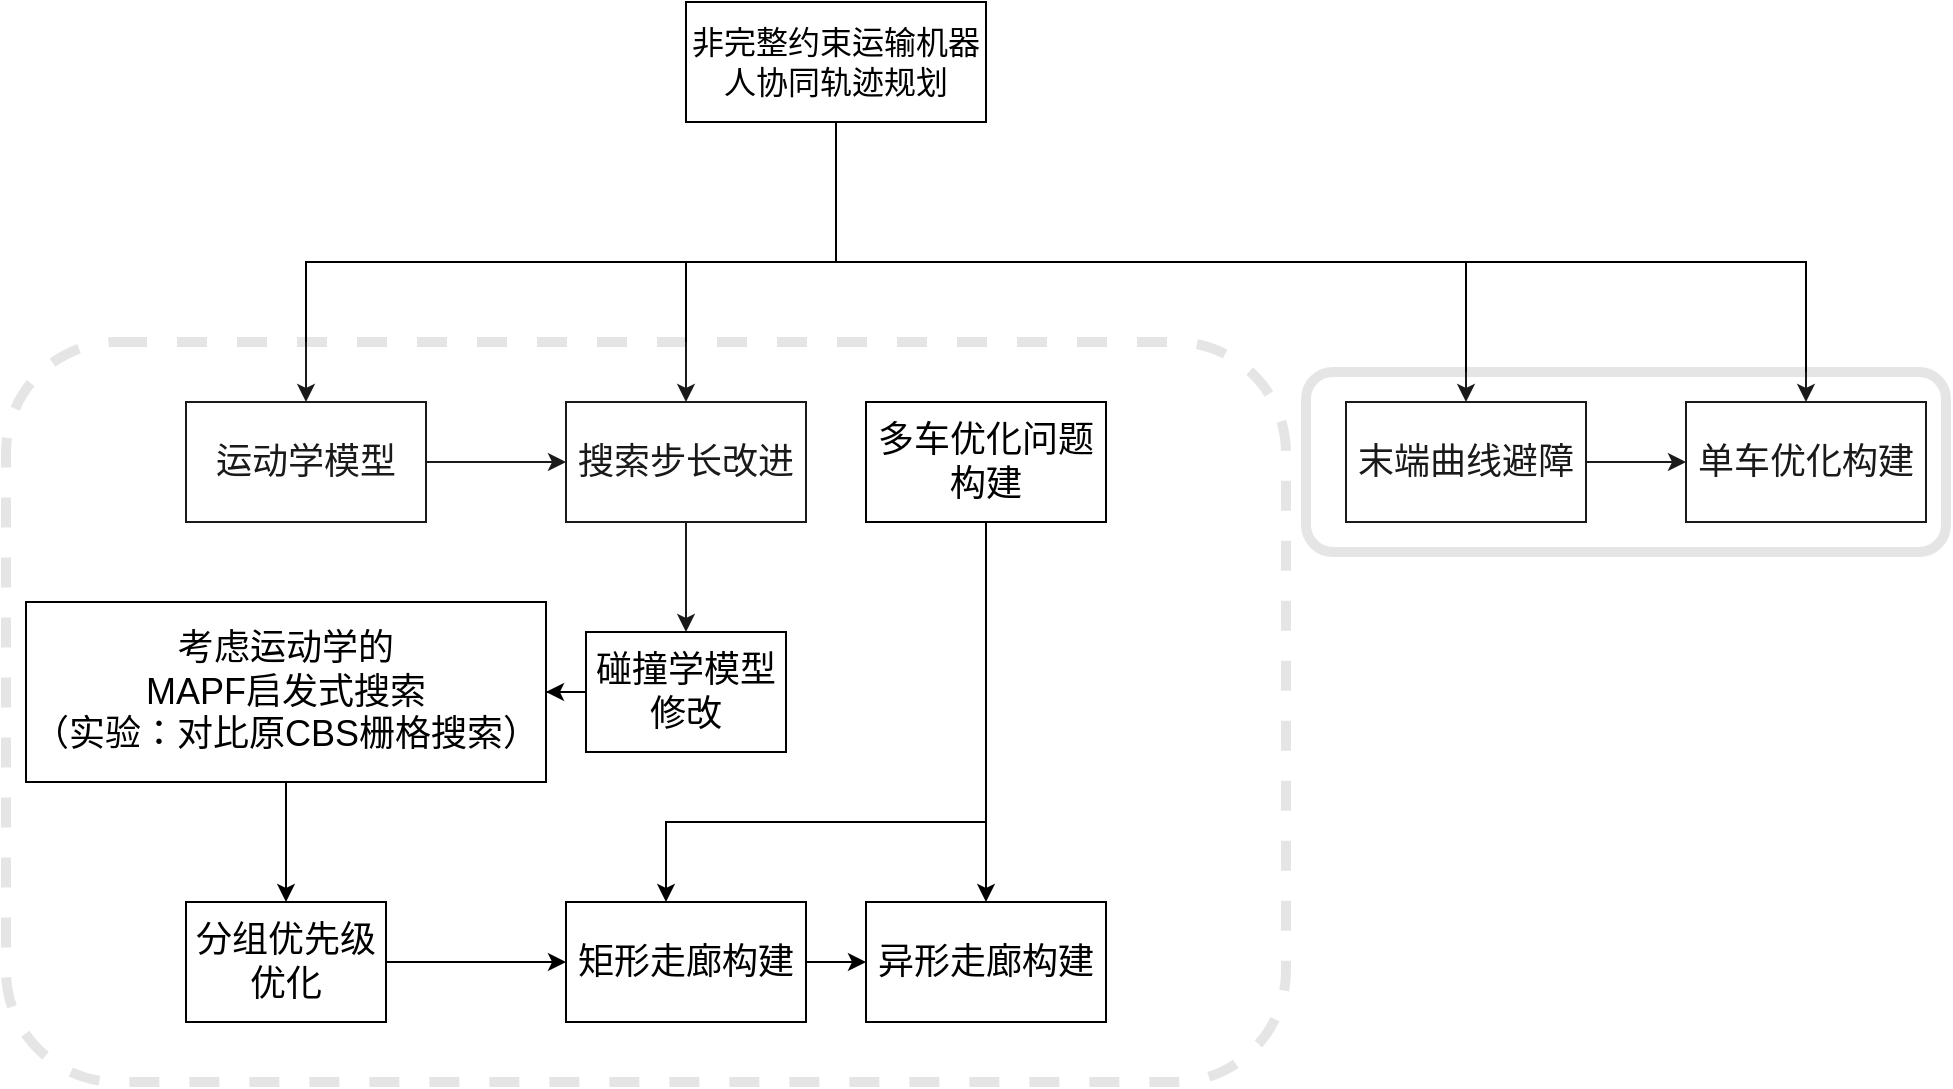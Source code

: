 <mxfile version="20.5.1" type="github">
  <diagram id="LN_cJp_INt4z-yhBpaIy" name="第 1 页">
    <mxGraphModel dx="2062" dy="1122" grid="1" gridSize="10" guides="1" tooltips="1" connect="1" arrows="1" fold="1" page="1" pageScale="1" pageWidth="827" pageHeight="1169" math="0" shadow="0">
      <root>
        <mxCell id="0" />
        <mxCell id="1" parent="0" />
        <mxCell id="3RIrm1LYNLzUfY1mTmxU-23" style="edgeStyle=orthogonalEdgeStyle;rounded=0;orthogonalLoop=1;jettySize=auto;html=1;entryX=0;entryY=0.5;entryDx=0;entryDy=0;fontSize=18;" parent="1" source="3RIrm1LYNLzUfY1mTmxU-1" target="3RIrm1LYNLzUfY1mTmxU-2" edge="1">
          <mxGeometry relative="1" as="geometry" />
        </mxCell>
        <mxCell id="3RIrm1LYNLzUfY1mTmxU-1" value="&lt;font style=&quot;font-size: 18px;&quot;&gt;运动学模型&lt;/font&gt;" style="rounded=0;whiteSpace=wrap;html=1;" parent="1" vertex="1">
          <mxGeometry x="170" y="270" width="120" height="60" as="geometry" />
        </mxCell>
        <mxCell id="3RIrm1LYNLzUfY1mTmxU-26" style="edgeStyle=orthogonalEdgeStyle;rounded=0;orthogonalLoop=1;jettySize=auto;html=1;entryX=0.5;entryY=0;entryDx=0;entryDy=0;fontSize=18;" parent="1" source="3RIrm1LYNLzUfY1mTmxU-2" target="3RIrm1LYNLzUfY1mTmxU-15" edge="1">
          <mxGeometry relative="1" as="geometry" />
        </mxCell>
        <mxCell id="3RIrm1LYNLzUfY1mTmxU-2" value="&lt;font style=&quot;font-size: 18px;&quot;&gt;搜索步长改进&lt;/font&gt;" style="rounded=0;whiteSpace=wrap;html=1;" parent="1" vertex="1">
          <mxGeometry x="360" y="270" width="120" height="60" as="geometry" />
        </mxCell>
        <mxCell id="3RIrm1LYNLzUfY1mTmxU-3" value="&lt;font style=&quot;font-size: 18px;&quot;&gt;单车优化构建&lt;/font&gt;" style="rounded=0;whiteSpace=wrap;html=1;" parent="1" vertex="1">
          <mxGeometry x="920" y="270" width="120" height="60" as="geometry" />
        </mxCell>
        <mxCell id="3RIrm1LYNLzUfY1mTmxU-33" style="edgeStyle=orthogonalEdgeStyle;rounded=0;orthogonalLoop=1;jettySize=auto;html=1;entryX=0;entryY=0.5;entryDx=0;entryDy=0;fontSize=16;" parent="1" source="3RIrm1LYNLzUfY1mTmxU-4" target="3RIrm1LYNLzUfY1mTmxU-3" edge="1">
          <mxGeometry relative="1" as="geometry" />
        </mxCell>
        <mxCell id="3RIrm1LYNLzUfY1mTmxU-4" value="&lt;font style=&quot;font-size: 18px;&quot;&gt;末端曲线避障&lt;/font&gt;" style="rounded=0;whiteSpace=wrap;html=1;" parent="1" vertex="1">
          <mxGeometry x="750" y="270" width="120" height="60" as="geometry" />
        </mxCell>
        <mxCell id="3RIrm1LYNLzUfY1mTmxU-8" style="edgeStyle=orthogonalEdgeStyle;rounded=0;orthogonalLoop=1;jettySize=auto;html=1;" parent="1" source="3RIrm1LYNLzUfY1mTmxU-5" target="3RIrm1LYNLzUfY1mTmxU-2" edge="1">
          <mxGeometry relative="1" as="geometry" />
        </mxCell>
        <mxCell id="3RIrm1LYNLzUfY1mTmxU-9" style="edgeStyle=orthogonalEdgeStyle;rounded=0;orthogonalLoop=1;jettySize=auto;html=1;exitX=0.5;exitY=1;exitDx=0;exitDy=0;" parent="1" source="3RIrm1LYNLzUfY1mTmxU-5" target="3RIrm1LYNLzUfY1mTmxU-4" edge="1">
          <mxGeometry relative="1" as="geometry">
            <Array as="points">
              <mxPoint x="495" y="200" />
              <mxPoint x="810" y="200" />
            </Array>
          </mxGeometry>
        </mxCell>
        <mxCell id="3RIrm1LYNLzUfY1mTmxU-10" style="edgeStyle=orthogonalEdgeStyle;rounded=0;orthogonalLoop=1;jettySize=auto;html=1;exitX=0.5;exitY=1;exitDx=0;exitDy=0;" parent="1" source="3RIrm1LYNLzUfY1mTmxU-5" target="3RIrm1LYNLzUfY1mTmxU-3" edge="1">
          <mxGeometry relative="1" as="geometry" />
        </mxCell>
        <mxCell id="3RIrm1LYNLzUfY1mTmxU-11" style="edgeStyle=orthogonalEdgeStyle;rounded=0;orthogonalLoop=1;jettySize=auto;html=1;exitX=0.5;exitY=1;exitDx=0;exitDy=0;" parent="1" source="3RIrm1LYNLzUfY1mTmxU-5" target="3RIrm1LYNLzUfY1mTmxU-1" edge="1">
          <mxGeometry relative="1" as="geometry" />
        </mxCell>
        <mxCell id="3RIrm1LYNLzUfY1mTmxU-5" value="&lt;font style=&quot;font-size: 16px;&quot;&gt;非完整约束运输机器人协同轨迹规划&lt;/font&gt;" style="rounded=0;whiteSpace=wrap;html=1;" parent="1" vertex="1">
          <mxGeometry x="420" y="70" width="150" height="60" as="geometry" />
        </mxCell>
        <mxCell id="3RIrm1LYNLzUfY1mTmxU-13" value="" style="rounded=1;whiteSpace=wrap;html=1;gradientColor=none;opacity=10;strokeWidth=5;dashed=1;" parent="1" vertex="1">
          <mxGeometry x="80" y="240" width="640" height="370" as="geometry" />
        </mxCell>
        <mxCell id="3RIrm1LYNLzUfY1mTmxU-28" style="edgeStyle=orthogonalEdgeStyle;rounded=0;orthogonalLoop=1;jettySize=auto;html=1;fontSize=18;" parent="1" source="3RIrm1LYNLzUfY1mTmxU-14" target="3RIrm1LYNLzUfY1mTmxU-20" edge="1">
          <mxGeometry relative="1" as="geometry" />
        </mxCell>
        <mxCell id="3RIrm1LYNLzUfY1mTmxU-14" value="&lt;font style=&quot;font-size: 18px;&quot;&gt;考虑运动学的&lt;br&gt;MAPF启发式搜索&lt;br&gt;（实验：对比原CBS栅格搜索）&lt;/font&gt;" style="rounded=0;whiteSpace=wrap;html=1;strokeWidth=1;gradientColor=none;" parent="1" vertex="1">
          <mxGeometry x="90" y="370" width="260" height="90" as="geometry" />
        </mxCell>
        <mxCell id="3RIrm1LYNLzUfY1mTmxU-27" style="edgeStyle=orthogonalEdgeStyle;rounded=0;orthogonalLoop=1;jettySize=auto;html=1;exitX=0;exitY=0.5;exitDx=0;exitDy=0;fontSize=18;" parent="1" source="3RIrm1LYNLzUfY1mTmxU-15" target="3RIrm1LYNLzUfY1mTmxU-14" edge="1">
          <mxGeometry relative="1" as="geometry" />
        </mxCell>
        <mxCell id="3RIrm1LYNLzUfY1mTmxU-15" value="&lt;font style=&quot;font-size: 18px;&quot;&gt;碰撞学模型修改&lt;/font&gt;" style="rounded=0;whiteSpace=wrap;html=1;strokeWidth=1;gradientColor=none;" parent="1" vertex="1">
          <mxGeometry x="370" y="385" width="100" height="60" as="geometry" />
        </mxCell>
        <mxCell id="3RIrm1LYNLzUfY1mTmxU-17" style="edgeStyle=orthogonalEdgeStyle;rounded=0;orthogonalLoop=1;jettySize=auto;html=1;exitX=0.5;exitY=1;exitDx=0;exitDy=0;fontSize=18;" parent="1" source="3RIrm1LYNLzUfY1mTmxU-14" target="3RIrm1LYNLzUfY1mTmxU-14" edge="1">
          <mxGeometry relative="1" as="geometry" />
        </mxCell>
        <mxCell id="3RIrm1LYNLzUfY1mTmxU-31" style="edgeStyle=orthogonalEdgeStyle;rounded=0;orthogonalLoop=1;jettySize=auto;html=1;fontSize=18;" parent="1" source="3RIrm1LYNLzUfY1mTmxU-18" target="3RIrm1LYNLzUfY1mTmxU-22" edge="1">
          <mxGeometry relative="1" as="geometry" />
        </mxCell>
        <mxCell id="3RIrm1LYNLzUfY1mTmxU-32" style="edgeStyle=orthogonalEdgeStyle;rounded=0;orthogonalLoop=1;jettySize=auto;html=1;fontSize=18;exitX=0.5;exitY=1;exitDx=0;exitDy=0;" parent="1" source="3RIrm1LYNLzUfY1mTmxU-18" target="3RIrm1LYNLzUfY1mTmxU-21" edge="1">
          <mxGeometry relative="1" as="geometry">
            <Array as="points">
              <mxPoint x="570" y="480" />
              <mxPoint x="410" y="480" />
            </Array>
          </mxGeometry>
        </mxCell>
        <mxCell id="3RIrm1LYNLzUfY1mTmxU-18" value="多车优化问题构建" style="rounded=0;whiteSpace=wrap;html=1;strokeWidth=1;fontSize=18;gradientColor=none;" parent="1" vertex="1">
          <mxGeometry x="510" y="270" width="120" height="60" as="geometry" />
        </mxCell>
        <mxCell id="3RIrm1LYNLzUfY1mTmxU-29" style="edgeStyle=orthogonalEdgeStyle;rounded=0;orthogonalLoop=1;jettySize=auto;html=1;entryX=0;entryY=0.5;entryDx=0;entryDy=0;fontSize=18;" parent="1" source="3RIrm1LYNLzUfY1mTmxU-20" target="3RIrm1LYNLzUfY1mTmxU-21" edge="1">
          <mxGeometry relative="1" as="geometry" />
        </mxCell>
        <mxCell id="3RIrm1LYNLzUfY1mTmxU-20" value="分组优先级优化" style="rounded=0;whiteSpace=wrap;html=1;strokeWidth=1;fontSize=18;gradientColor=none;" parent="1" vertex="1">
          <mxGeometry x="170" y="520" width="100" height="60" as="geometry" />
        </mxCell>
        <mxCell id="3RIrm1LYNLzUfY1mTmxU-30" style="edgeStyle=orthogonalEdgeStyle;rounded=0;orthogonalLoop=1;jettySize=auto;html=1;fontSize=18;" parent="1" source="3RIrm1LYNLzUfY1mTmxU-21" target="3RIrm1LYNLzUfY1mTmxU-22" edge="1">
          <mxGeometry relative="1" as="geometry" />
        </mxCell>
        <mxCell id="3RIrm1LYNLzUfY1mTmxU-21" value="矩形走廊构建" style="rounded=0;whiteSpace=wrap;html=1;strokeWidth=1;fontSize=18;gradientColor=none;" parent="1" vertex="1">
          <mxGeometry x="360" y="520" width="120" height="60" as="geometry" />
        </mxCell>
        <mxCell id="3RIrm1LYNLzUfY1mTmxU-22" value="异形走廊构建" style="rounded=0;whiteSpace=wrap;html=1;strokeWidth=1;fontSize=18;gradientColor=none;" parent="1" vertex="1">
          <mxGeometry x="510" y="520" width="120" height="60" as="geometry" />
        </mxCell>
        <mxCell id="3RIrm1LYNLzUfY1mTmxU-34" value="" style="rounded=1;whiteSpace=wrap;html=1;strokeWidth=5;fontSize=16;gradientColor=none;textOpacity=10;labelBackgroundColor=none;opacity=10;" parent="1" vertex="1">
          <mxGeometry x="730" y="255" width="320" height="90" as="geometry" />
        </mxCell>
      </root>
    </mxGraphModel>
  </diagram>
</mxfile>
